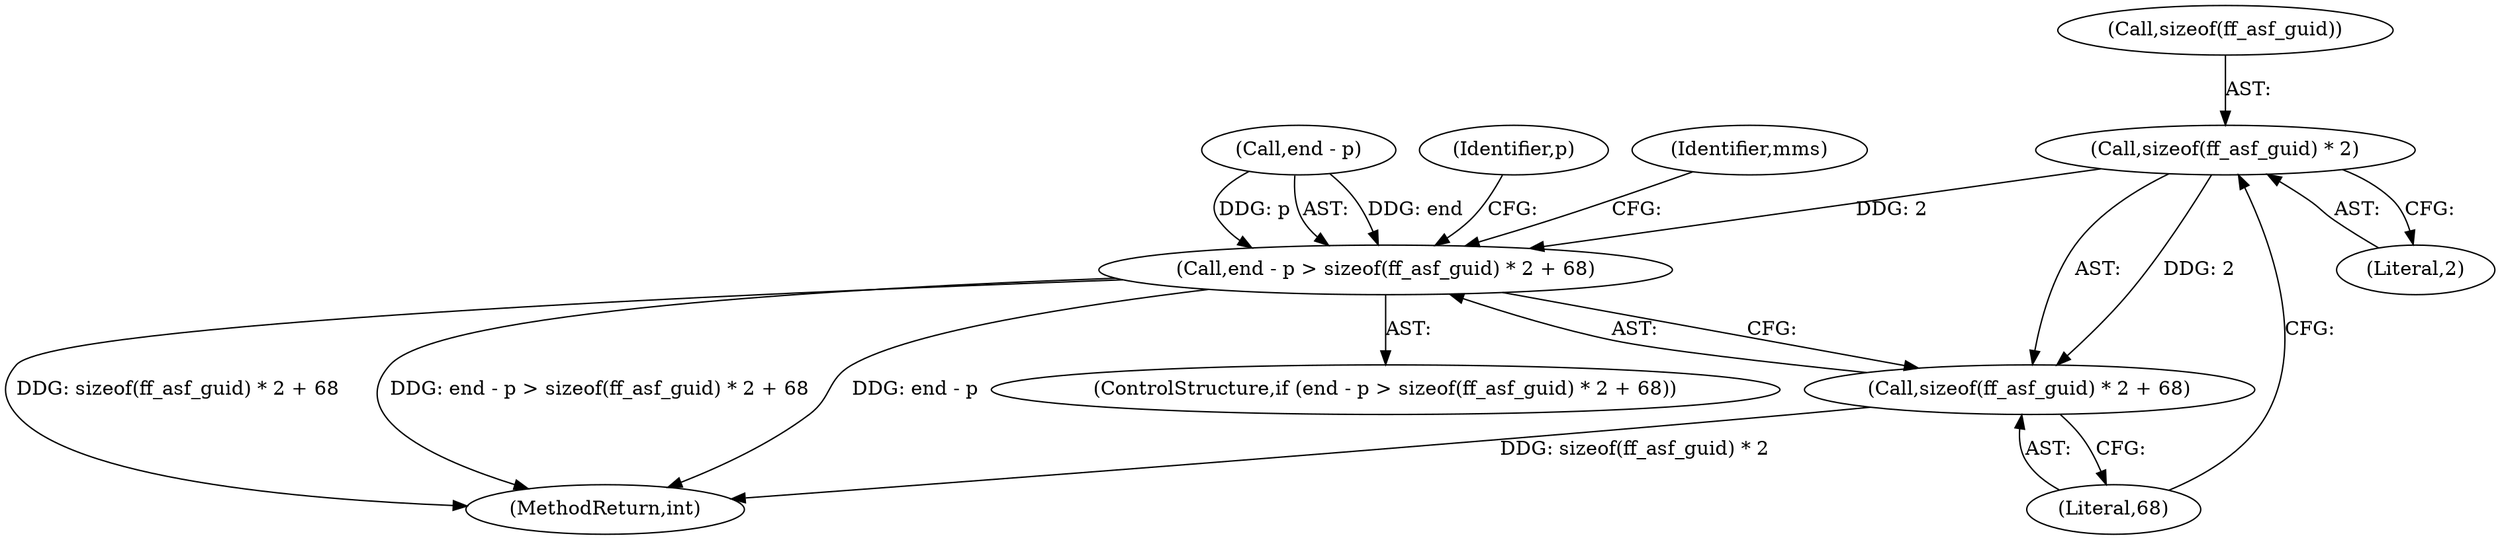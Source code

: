 digraph "0_FFmpeg_cced03dd667a5df6df8fd40d8de0bff477ee02e8@API" {
"1000224" [label="(Call,sizeof(ff_asf_guid) * 2)"];
"1000219" [label="(Call,end - p > sizeof(ff_asf_guid) * 2 + 68)"];
"1000223" [label="(Call,sizeof(ff_asf_guid) * 2 + 68)"];
"1000225" [label="(Call,sizeof(ff_asf_guid))"];
"1000224" [label="(Call,sizeof(ff_asf_guid) * 2)"];
"1000218" [label="(ControlStructure,if (end - p > sizeof(ff_asf_guid) * 2 + 68))"];
"1000220" [label="(Call,end - p)"];
"1000491" [label="(Identifier,p)"];
"1000219" [label="(Call,end - p > sizeof(ff_asf_guid) * 2 + 68)"];
"1000495" [label="(MethodReturn,int)"];
"1000228" [label="(Literal,68)"];
"1000232" [label="(Identifier,mms)"];
"1000227" [label="(Literal,2)"];
"1000223" [label="(Call,sizeof(ff_asf_guid) * 2 + 68)"];
"1000224" -> "1000223"  [label="AST: "];
"1000224" -> "1000227"  [label="CFG: "];
"1000225" -> "1000224"  [label="AST: "];
"1000227" -> "1000224"  [label="AST: "];
"1000228" -> "1000224"  [label="CFG: "];
"1000224" -> "1000219"  [label="DDG: 2"];
"1000224" -> "1000223"  [label="DDG: 2"];
"1000219" -> "1000218"  [label="AST: "];
"1000219" -> "1000223"  [label="CFG: "];
"1000220" -> "1000219"  [label="AST: "];
"1000223" -> "1000219"  [label="AST: "];
"1000232" -> "1000219"  [label="CFG: "];
"1000491" -> "1000219"  [label="CFG: "];
"1000219" -> "1000495"  [label="DDG: sizeof(ff_asf_guid) * 2 + 68"];
"1000219" -> "1000495"  [label="DDG: end - p > sizeof(ff_asf_guid) * 2 + 68"];
"1000219" -> "1000495"  [label="DDG: end - p"];
"1000220" -> "1000219"  [label="DDG: end"];
"1000220" -> "1000219"  [label="DDG: p"];
"1000223" -> "1000228"  [label="CFG: "];
"1000228" -> "1000223"  [label="AST: "];
"1000223" -> "1000495"  [label="DDG: sizeof(ff_asf_guid) * 2"];
}
